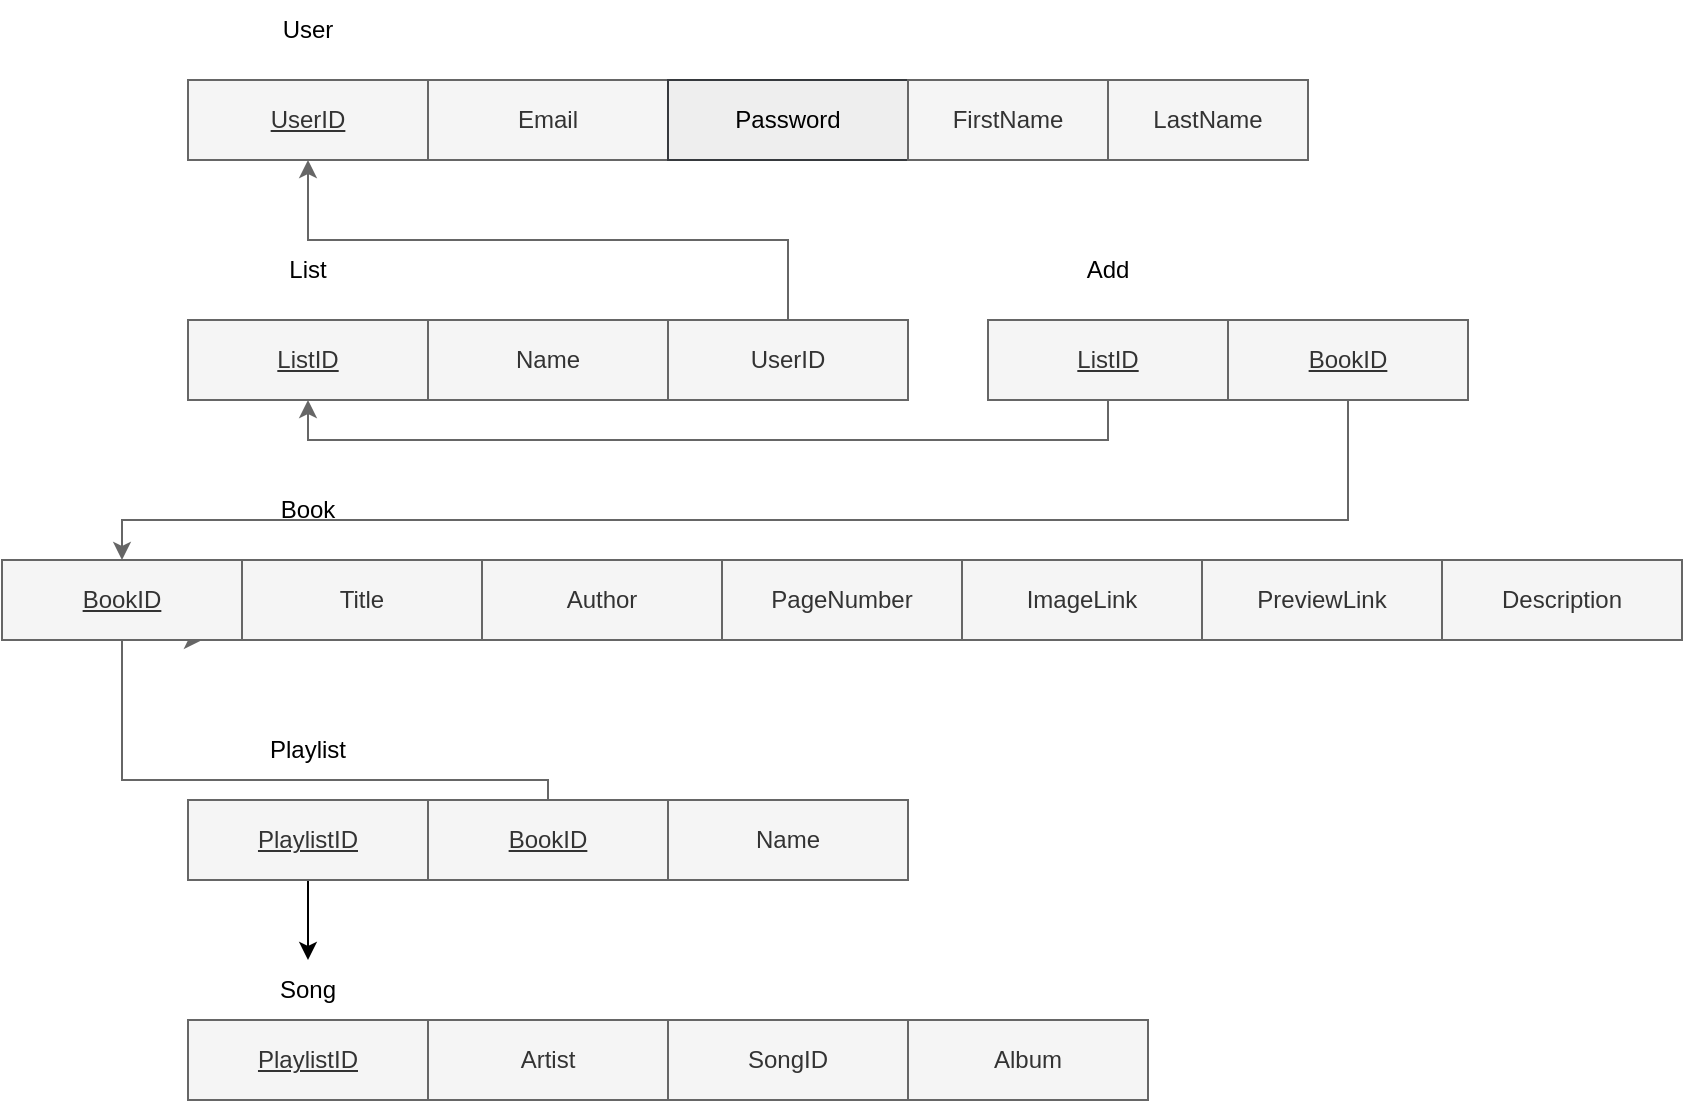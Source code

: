 <mxfile version="22.0.8" type="github">
  <diagram name="Página-1" id="8em8w8y3VOQJkTMZPaJ-">
    <mxGraphModel dx="839" dy="446" grid="1" gridSize="10" guides="1" tooltips="1" connect="1" arrows="1" fold="1" page="1" pageScale="1" pageWidth="1169" pageHeight="1654" math="0" shadow="0">
      <root>
        <mxCell id="0" />
        <mxCell id="1" parent="0" />
        <mxCell id="TRQr2jrMH7pnlZeJg-85-1" value="&lt;u&gt;UserID&lt;/u&gt;" style="rounded=0;whiteSpace=wrap;html=1;fillColor=#f5f5f5;fontColor=#333333;strokeColor=#666666;" parent="1" vertex="1">
          <mxGeometry x="93" y="160" width="120" height="40" as="geometry" />
        </mxCell>
        <mxCell id="TRQr2jrMH7pnlZeJg-85-9" value="Email" style="rounded=0;whiteSpace=wrap;html=1;fillColor=#f5f5f5;fontColor=#333333;strokeColor=#666666;" parent="1" vertex="1">
          <mxGeometry x="213" y="160" width="120" height="40" as="geometry" />
        </mxCell>
        <mxCell id="TRQr2jrMH7pnlZeJg-85-10" value="User" style="text;html=1;align=center;verticalAlign=middle;whiteSpace=wrap;rounded=0;" parent="1" vertex="1">
          <mxGeometry x="93" y="120" width="120" height="30" as="geometry" />
        </mxCell>
        <mxCell id="TRQr2jrMH7pnlZeJg-85-11" value="Password" style="rounded=0;whiteSpace=wrap;html=1;fillColor=#eeeeee;strokeColor=#36393d;" parent="1" vertex="1">
          <mxGeometry x="333" y="160" width="120" height="40" as="geometry" />
        </mxCell>
        <mxCell id="TRQr2jrMH7pnlZeJg-85-12" value="FirstName" style="rounded=0;whiteSpace=wrap;html=1;fillColor=#f5f5f5;fontColor=#333333;strokeColor=#666666;" parent="1" vertex="1">
          <mxGeometry x="453" y="160" width="100" height="40" as="geometry" />
        </mxCell>
        <mxCell id="TRQr2jrMH7pnlZeJg-85-13" value="LastName" style="rounded=0;whiteSpace=wrap;html=1;fillColor=#f5f5f5;fontColor=#333333;strokeColor=#666666;" parent="1" vertex="1">
          <mxGeometry x="553" y="160" width="100" height="40" as="geometry" />
        </mxCell>
        <mxCell id="TRQr2jrMH7pnlZeJg-85-15" value="&lt;u&gt;ListID&lt;/u&gt;" style="rounded=0;whiteSpace=wrap;html=1;fillColor=#f5f5f5;fontColor=#333333;strokeColor=#666666;" parent="1" vertex="1">
          <mxGeometry x="93" y="280" width="120" height="40" as="geometry" />
        </mxCell>
        <mxCell id="TRQr2jrMH7pnlZeJg-85-16" value="Name" style="rounded=0;whiteSpace=wrap;html=1;fillColor=#f5f5f5;fontColor=#333333;strokeColor=#666666;" parent="1" vertex="1">
          <mxGeometry x="213" y="280" width="120" height="40" as="geometry" />
        </mxCell>
        <mxCell id="TRQr2jrMH7pnlZeJg-85-17" value="List" style="text;html=1;align=center;verticalAlign=middle;whiteSpace=wrap;rounded=0;" parent="1" vertex="1">
          <mxGeometry x="93" y="240" width="120" height="30" as="geometry" />
        </mxCell>
        <mxCell id="TRQr2jrMH7pnlZeJg-85-40" value="" style="edgeStyle=orthogonalEdgeStyle;rounded=0;orthogonalLoop=1;jettySize=auto;html=1;entryX=0.5;entryY=1;entryDx=0;entryDy=0;fillColor=#f5f5f5;strokeColor=#666666;" parent="1" source="TRQr2jrMH7pnlZeJg-85-18" target="TRQr2jrMH7pnlZeJg-85-1" edge="1">
          <mxGeometry relative="1" as="geometry">
            <mxPoint x="153" y="210" as="targetPoint" />
            <Array as="points">
              <mxPoint x="393" y="240" />
              <mxPoint x="153" y="240" />
            </Array>
          </mxGeometry>
        </mxCell>
        <mxCell id="TRQr2jrMH7pnlZeJg-85-18" value="UserID" style="rounded=0;whiteSpace=wrap;html=1;fillColor=#f5f5f5;fontColor=#333333;strokeColor=#666666;" parent="1" vertex="1">
          <mxGeometry x="333" y="280" width="120" height="40" as="geometry" />
        </mxCell>
        <mxCell id="TRQr2jrMH7pnlZeJg-85-21" value="&lt;u&gt;BookID&lt;/u&gt;" style="rounded=0;whiteSpace=wrap;html=1;fillColor=#f5f5f5;fontColor=#333333;strokeColor=#666666;" parent="1" vertex="1">
          <mxGeometry x="40" y="400" width="120" height="40" as="geometry" />
        </mxCell>
        <mxCell id="TRQr2jrMH7pnlZeJg-85-22" value="Title" style="rounded=0;whiteSpace=wrap;html=1;fillColor=#f5f5f5;fontColor=#333333;strokeColor=#666666;" parent="1" vertex="1">
          <mxGeometry x="160" y="400" width="120" height="40" as="geometry" />
        </mxCell>
        <mxCell id="TRQr2jrMH7pnlZeJg-85-23" value="Book" style="text;html=1;align=center;verticalAlign=middle;whiteSpace=wrap;rounded=0;" parent="1" vertex="1">
          <mxGeometry x="93" y="360" width="120" height="30" as="geometry" />
        </mxCell>
        <mxCell id="TRQr2jrMH7pnlZeJg-85-24" value="PageNumber" style="rounded=0;whiteSpace=wrap;html=1;fillColor=#f5f5f5;fontColor=#333333;strokeColor=#666666;" parent="1" vertex="1">
          <mxGeometry x="360" y="400" width="120" height="40" as="geometry" />
        </mxCell>
        <mxCell id="TRQr2jrMH7pnlZeJg-85-26" value="PageNumber" style="rounded=0;whiteSpace=wrap;html=1;fillColor=#f5f5f5;fontColor=#333333;strokeColor=#666666;" parent="1" vertex="1">
          <mxGeometry x="520" y="400" width="120" height="40" as="geometry" />
        </mxCell>
        <mxCell id="lLViMfBe0DMVaWLhn5B8-6" value="" style="edgeStyle=orthogonalEdgeStyle;rounded=0;orthogonalLoop=1;jettySize=auto;html=1;" parent="1" source="TRQr2jrMH7pnlZeJg-85-28" target="lLViMfBe0DMVaWLhn5B8-4" edge="1">
          <mxGeometry relative="1" as="geometry" />
        </mxCell>
        <mxCell id="TRQr2jrMH7pnlZeJg-85-28" value="&lt;u&gt;PlaylistID&lt;/u&gt;" style="rounded=0;whiteSpace=wrap;html=1;fillColor=#f5f5f5;fontColor=#333333;strokeColor=#666666;" parent="1" vertex="1">
          <mxGeometry x="93" y="520" width="120" height="40" as="geometry" />
        </mxCell>
        <mxCell id="TRQr2jrMH7pnlZeJg-85-44" style="edgeStyle=orthogonalEdgeStyle;rounded=0;orthogonalLoop=1;jettySize=auto;html=1;entryX=0.5;entryY=1;entryDx=0;entryDy=0;fillColor=#f5f5f5;strokeColor=#666666;" parent="1" source="TRQr2jrMH7pnlZeJg-85-29" target="TRQr2jrMH7pnlZeJg-85-21" edge="1">
          <mxGeometry relative="1" as="geometry">
            <Array as="points">
              <mxPoint x="273" y="510" />
              <mxPoint x="60" y="510" />
              <mxPoint x="60" y="440" />
            </Array>
          </mxGeometry>
        </mxCell>
        <mxCell id="TRQr2jrMH7pnlZeJg-85-29" value="&lt;u&gt;BookID&lt;/u&gt;" style="rounded=0;whiteSpace=wrap;html=1;fillColor=#f5f5f5;fontColor=#333333;strokeColor=#666666;" parent="1" vertex="1">
          <mxGeometry x="213" y="520" width="120" height="40" as="geometry" />
        </mxCell>
        <mxCell id="TRQr2jrMH7pnlZeJg-85-30" value="Playlist" style="text;html=1;align=center;verticalAlign=middle;whiteSpace=wrap;rounded=0;" parent="1" vertex="1">
          <mxGeometry x="93" y="480" width="120" height="30" as="geometry" />
        </mxCell>
        <mxCell id="TRQr2jrMH7pnlZeJg-85-31" value="Name" style="rounded=0;whiteSpace=wrap;html=1;fillColor=#f5f5f5;fontColor=#333333;strokeColor=#666666;" parent="1" vertex="1">
          <mxGeometry x="333" y="520" width="120" height="40" as="geometry" />
        </mxCell>
        <mxCell id="TRQr2jrMH7pnlZeJg-85-41" value="" style="edgeStyle=orthogonalEdgeStyle;rounded=0;orthogonalLoop=1;jettySize=auto;html=1;entryX=0.5;entryY=1;entryDx=0;entryDy=0;exitX=0.5;exitY=1;exitDx=0;exitDy=0;fillColor=#f5f5f5;strokeColor=#666666;" parent="1" source="TRQr2jrMH7pnlZeJg-85-35" target="TRQr2jrMH7pnlZeJg-85-15" edge="1">
          <mxGeometry relative="1" as="geometry">
            <mxPoint x="553" y="340" as="sourcePoint" />
            <mxPoint x="153" y="340" as="targetPoint" />
            <Array as="points">
              <mxPoint x="553" y="340" />
              <mxPoint x="153" y="340" />
            </Array>
          </mxGeometry>
        </mxCell>
        <mxCell id="TRQr2jrMH7pnlZeJg-85-35" value="&lt;u&gt;ListID&lt;/u&gt;" style="rounded=0;whiteSpace=wrap;html=1;fillColor=#f5f5f5;fontColor=#333333;strokeColor=#666666;" parent="1" vertex="1">
          <mxGeometry x="493" y="280" width="120" height="40" as="geometry" />
        </mxCell>
        <mxCell id="TRQr2jrMH7pnlZeJg-85-43" style="edgeStyle=orthogonalEdgeStyle;rounded=0;orthogonalLoop=1;jettySize=auto;html=1;fillColor=#f5f5f5;strokeColor=#666666;entryX=0.5;entryY=0;entryDx=0;entryDy=0;" parent="1" source="TRQr2jrMH7pnlZeJg-85-36" target="CScfSnT_aK_XoeDMkDaX-2" edge="1">
          <mxGeometry relative="1" as="geometry">
            <Array as="points">
              <mxPoint x="673" y="380" />
              <mxPoint x="60" y="380" />
            </Array>
          </mxGeometry>
        </mxCell>
        <mxCell id="TRQr2jrMH7pnlZeJg-85-36" value="&lt;u&gt;BookID&lt;/u&gt;" style="rounded=0;whiteSpace=wrap;html=1;fillColor=#f5f5f5;fontColor=#333333;strokeColor=#666666;" parent="1" vertex="1">
          <mxGeometry x="613" y="280" width="120" height="40" as="geometry" />
        </mxCell>
        <mxCell id="TRQr2jrMH7pnlZeJg-85-37" value="Add" style="text;html=1;align=center;verticalAlign=middle;whiteSpace=wrap;rounded=0;" parent="1" vertex="1">
          <mxGeometry x="493" y="240" width="120" height="30" as="geometry" />
        </mxCell>
        <mxCell id="lLViMfBe0DMVaWLhn5B8-1" value="&lt;u&gt;PlaylistID&lt;/u&gt;" style="rounded=0;whiteSpace=wrap;html=1;fillColor=#f5f5f5;fontColor=#333333;strokeColor=#666666;" parent="1" vertex="1">
          <mxGeometry x="93" y="630" width="120" height="40" as="geometry" />
        </mxCell>
        <mxCell id="lLViMfBe0DMVaWLhn5B8-2" value="Artist" style="rounded=0;whiteSpace=wrap;html=1;fillColor=#f5f5f5;fontColor=#333333;strokeColor=#666666;" parent="1" vertex="1">
          <mxGeometry x="213" y="630" width="120" height="40" as="geometry" />
        </mxCell>
        <mxCell id="lLViMfBe0DMVaWLhn5B8-3" value="SongID" style="rounded=0;whiteSpace=wrap;html=1;fillColor=#f5f5f5;fontColor=#333333;strokeColor=#666666;" parent="1" vertex="1">
          <mxGeometry x="333" y="630" width="120" height="40" as="geometry" />
        </mxCell>
        <mxCell id="lLViMfBe0DMVaWLhn5B8-4" value="Song" style="text;html=1;align=center;verticalAlign=middle;whiteSpace=wrap;rounded=0;" parent="1" vertex="1">
          <mxGeometry x="93" y="600" width="120" height="30" as="geometry" />
        </mxCell>
        <mxCell id="lLViMfBe0DMVaWLhn5B8-5" value="Album" style="rounded=0;whiteSpace=wrap;html=1;fillColor=#f5f5f5;fontColor=#333333;strokeColor=#666666;" parent="1" vertex="1">
          <mxGeometry x="453" y="630" width="120" height="40" as="geometry" />
        </mxCell>
        <mxCell id="CScfSnT_aK_XoeDMkDaX-2" value="&lt;u&gt;BookID&lt;/u&gt;" style="rounded=0;whiteSpace=wrap;html=1;fillColor=#f5f5f5;fontColor=#333333;strokeColor=#666666;" parent="1" vertex="1">
          <mxGeometry y="400" width="120" height="40" as="geometry" />
        </mxCell>
        <mxCell id="CScfSnT_aK_XoeDMkDaX-3" value="PreviewLink" style="rounded=0;whiteSpace=wrap;html=1;fillColor=#f5f5f5;fontColor=#333333;strokeColor=#666666;" parent="1" vertex="1">
          <mxGeometry x="600" y="400" width="120" height="40" as="geometry" />
        </mxCell>
        <mxCell id="CScfSnT_aK_XoeDMkDaX-4" value="ImageLink" style="rounded=0;whiteSpace=wrap;html=1;fillColor=#f5f5f5;fontColor=#333333;strokeColor=#666666;" parent="1" vertex="1">
          <mxGeometry x="480" y="400" width="120" height="40" as="geometry" />
        </mxCell>
        <mxCell id="CScfSnT_aK_XoeDMkDaX-6" value="Author" style="rounded=0;whiteSpace=wrap;html=1;fillColor=#f5f5f5;fontColor=#333333;strokeColor=#666666;" parent="1" vertex="1">
          <mxGeometry x="240" y="400" width="120" height="40" as="geometry" />
        </mxCell>
        <mxCell id="CScfSnT_aK_XoeDMkDaX-7" value="Title" style="rounded=0;whiteSpace=wrap;html=1;fillColor=#f5f5f5;fontColor=#333333;strokeColor=#666666;" parent="1" vertex="1">
          <mxGeometry x="120" y="400" width="120" height="40" as="geometry" />
        </mxCell>
        <mxCell id="CScfSnT_aK_XoeDMkDaX-8" value="Description" style="rounded=0;whiteSpace=wrap;html=1;fillColor=#f5f5f5;fontColor=#333333;strokeColor=#666666;" parent="1" vertex="1">
          <mxGeometry x="720" y="400" width="120" height="40" as="geometry" />
        </mxCell>
      </root>
    </mxGraphModel>
  </diagram>
</mxfile>

